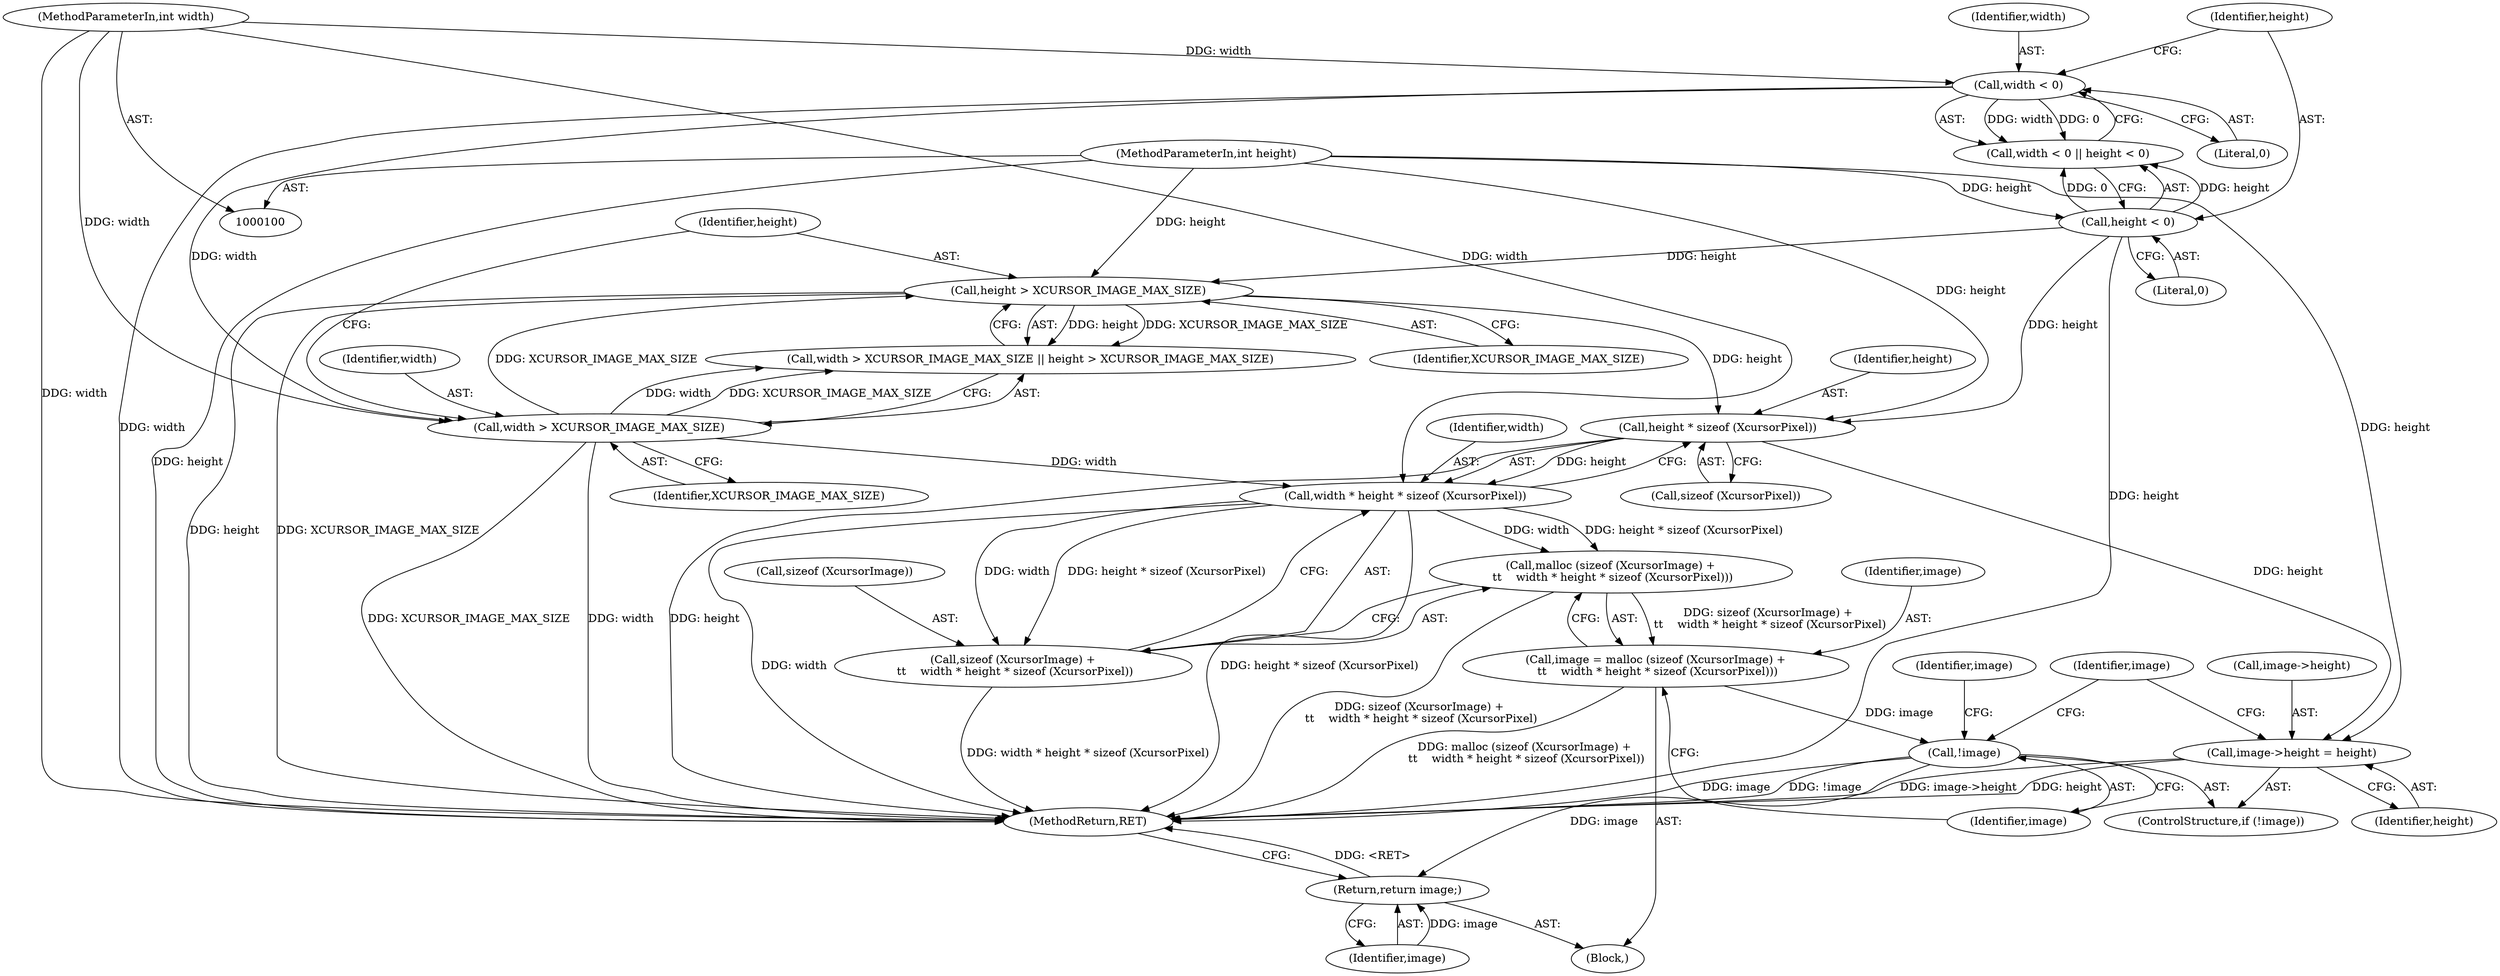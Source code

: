 digraph "0_wayland_5d201df72f3d4f4cb8b8f75f980169b03507da38@API" {
"1000133" [label="(Call,height * sizeof (XcursorPixel))"];
"1000120" [label="(Call,height > XCURSOR_IMAGE_MAX_SIZE)"];
"1000110" [label="(Call,height < 0)"];
"1000102" [label="(MethodParameterIn,int height)"];
"1000117" [label="(Call,width > XCURSOR_IMAGE_MAX_SIZE)"];
"1000107" [label="(Call,width < 0)"];
"1000101" [label="(MethodParameterIn,int width)"];
"1000131" [label="(Call,width * height * sizeof (XcursorPixel))"];
"1000127" [label="(Call,malloc (sizeof (XcursorImage) +\n \t\t    width * height * sizeof (XcursorPixel)))"];
"1000125" [label="(Call,image = malloc (sizeof (XcursorImage) +\n \t\t    width * height * sizeof (XcursorPixel)))"];
"1000138" [label="(Call,!image)"];
"1000150" [label="(Return,return image;)"];
"1000128" [label="(Call,sizeof (XcursorImage) +\n \t\t    width * height * sizeof (XcursorPixel))"];
"1000140" [label="(Call,image->height = height)"];
"1000147" [label="(Identifier,image)"];
"1000109" [label="(Literal,0)"];
"1000120" [label="(Call,height > XCURSOR_IMAGE_MAX_SIZE)"];
"1000142" [label="(Identifier,image)"];
"1000103" [label="(Block,)"];
"1000127" [label="(Call,malloc (sizeof (XcursorImage) +\n \t\t    width * height * sizeof (XcursorPixel)))"];
"1000134" [label="(Identifier,height)"];
"1000108" [label="(Identifier,width)"];
"1000137" [label="(ControlStructure,if (!image))"];
"1000111" [label="(Identifier,height)"];
"1000126" [label="(Identifier,image)"];
"1000133" [label="(Call,height * sizeof (XcursorPixel))"];
"1000138" [label="(Call,!image)"];
"1000151" [label="(Identifier,image)"];
"1000101" [label="(MethodParameterIn,int width)"];
"1000116" [label="(Call,width > XCURSOR_IMAGE_MAX_SIZE || height > XCURSOR_IMAGE_MAX_SIZE)"];
"1000131" [label="(Call,width * height * sizeof (XcursorPixel))"];
"1000132" [label="(Identifier,width)"];
"1000125" [label="(Call,image = malloc (sizeof (XcursorImage) +\n \t\t    width * height * sizeof (XcursorPixel)))"];
"1000102" [label="(MethodParameterIn,int height)"];
"1000129" [label="(Call,sizeof (XcursorImage))"];
"1000106" [label="(Call,width < 0 || height < 0)"];
"1000150" [label="(Return,return image;)"];
"1000135" [label="(Call,sizeof (XcursorPixel))"];
"1000144" [label="(Identifier,height)"];
"1000139" [label="(Identifier,image)"];
"1000112" [label="(Literal,0)"];
"1000119" [label="(Identifier,XCURSOR_IMAGE_MAX_SIZE)"];
"1000107" [label="(Call,width < 0)"];
"1000110" [label="(Call,height < 0)"];
"1000128" [label="(Call,sizeof (XcursorImage) +\n \t\t    width * height * sizeof (XcursorPixel))"];
"1000117" [label="(Call,width > XCURSOR_IMAGE_MAX_SIZE)"];
"1000122" [label="(Identifier,XCURSOR_IMAGE_MAX_SIZE)"];
"1000140" [label="(Call,image->height = height)"];
"1000121" [label="(Identifier,height)"];
"1000141" [label="(Call,image->height)"];
"1000152" [label="(MethodReturn,RET)"];
"1000118" [label="(Identifier,width)"];
"1000133" -> "1000131"  [label="AST: "];
"1000133" -> "1000135"  [label="CFG: "];
"1000134" -> "1000133"  [label="AST: "];
"1000135" -> "1000133"  [label="AST: "];
"1000131" -> "1000133"  [label="CFG: "];
"1000133" -> "1000152"  [label="DDG: height"];
"1000133" -> "1000131"  [label="DDG: height"];
"1000120" -> "1000133"  [label="DDG: height"];
"1000110" -> "1000133"  [label="DDG: height"];
"1000102" -> "1000133"  [label="DDG: height"];
"1000133" -> "1000140"  [label="DDG: height"];
"1000120" -> "1000116"  [label="AST: "];
"1000120" -> "1000122"  [label="CFG: "];
"1000121" -> "1000120"  [label="AST: "];
"1000122" -> "1000120"  [label="AST: "];
"1000116" -> "1000120"  [label="CFG: "];
"1000120" -> "1000152"  [label="DDG: height"];
"1000120" -> "1000152"  [label="DDG: XCURSOR_IMAGE_MAX_SIZE"];
"1000120" -> "1000116"  [label="DDG: height"];
"1000120" -> "1000116"  [label="DDG: XCURSOR_IMAGE_MAX_SIZE"];
"1000110" -> "1000120"  [label="DDG: height"];
"1000102" -> "1000120"  [label="DDG: height"];
"1000117" -> "1000120"  [label="DDG: XCURSOR_IMAGE_MAX_SIZE"];
"1000110" -> "1000106"  [label="AST: "];
"1000110" -> "1000112"  [label="CFG: "];
"1000111" -> "1000110"  [label="AST: "];
"1000112" -> "1000110"  [label="AST: "];
"1000106" -> "1000110"  [label="CFG: "];
"1000110" -> "1000152"  [label="DDG: height"];
"1000110" -> "1000106"  [label="DDG: height"];
"1000110" -> "1000106"  [label="DDG: 0"];
"1000102" -> "1000110"  [label="DDG: height"];
"1000102" -> "1000100"  [label="AST: "];
"1000102" -> "1000152"  [label="DDG: height"];
"1000102" -> "1000140"  [label="DDG: height"];
"1000117" -> "1000116"  [label="AST: "];
"1000117" -> "1000119"  [label="CFG: "];
"1000118" -> "1000117"  [label="AST: "];
"1000119" -> "1000117"  [label="AST: "];
"1000121" -> "1000117"  [label="CFG: "];
"1000116" -> "1000117"  [label="CFG: "];
"1000117" -> "1000152"  [label="DDG: width"];
"1000117" -> "1000152"  [label="DDG: XCURSOR_IMAGE_MAX_SIZE"];
"1000117" -> "1000116"  [label="DDG: width"];
"1000117" -> "1000116"  [label="DDG: XCURSOR_IMAGE_MAX_SIZE"];
"1000107" -> "1000117"  [label="DDG: width"];
"1000101" -> "1000117"  [label="DDG: width"];
"1000117" -> "1000131"  [label="DDG: width"];
"1000107" -> "1000106"  [label="AST: "];
"1000107" -> "1000109"  [label="CFG: "];
"1000108" -> "1000107"  [label="AST: "];
"1000109" -> "1000107"  [label="AST: "];
"1000111" -> "1000107"  [label="CFG: "];
"1000106" -> "1000107"  [label="CFG: "];
"1000107" -> "1000152"  [label="DDG: width"];
"1000107" -> "1000106"  [label="DDG: width"];
"1000107" -> "1000106"  [label="DDG: 0"];
"1000101" -> "1000107"  [label="DDG: width"];
"1000101" -> "1000100"  [label="AST: "];
"1000101" -> "1000152"  [label="DDG: width"];
"1000101" -> "1000131"  [label="DDG: width"];
"1000131" -> "1000128"  [label="AST: "];
"1000132" -> "1000131"  [label="AST: "];
"1000128" -> "1000131"  [label="CFG: "];
"1000131" -> "1000152"  [label="DDG: width"];
"1000131" -> "1000152"  [label="DDG: height * sizeof (XcursorPixel)"];
"1000131" -> "1000127"  [label="DDG: width"];
"1000131" -> "1000127"  [label="DDG: height * sizeof (XcursorPixel)"];
"1000131" -> "1000128"  [label="DDG: width"];
"1000131" -> "1000128"  [label="DDG: height * sizeof (XcursorPixel)"];
"1000127" -> "1000125"  [label="AST: "];
"1000127" -> "1000128"  [label="CFG: "];
"1000128" -> "1000127"  [label="AST: "];
"1000125" -> "1000127"  [label="CFG: "];
"1000127" -> "1000152"  [label="DDG: sizeof (XcursorImage) +\n \t\t    width * height * sizeof (XcursorPixel)"];
"1000127" -> "1000125"  [label="DDG: sizeof (XcursorImage) +\n \t\t    width * height * sizeof (XcursorPixel)"];
"1000125" -> "1000103"  [label="AST: "];
"1000126" -> "1000125"  [label="AST: "];
"1000139" -> "1000125"  [label="CFG: "];
"1000125" -> "1000152"  [label="DDG: malloc (sizeof (XcursorImage) +\n \t\t    width * height * sizeof (XcursorPixel))"];
"1000125" -> "1000138"  [label="DDG: image"];
"1000138" -> "1000137"  [label="AST: "];
"1000138" -> "1000139"  [label="CFG: "];
"1000139" -> "1000138"  [label="AST: "];
"1000142" -> "1000138"  [label="CFG: "];
"1000147" -> "1000138"  [label="CFG: "];
"1000138" -> "1000152"  [label="DDG: image"];
"1000138" -> "1000152"  [label="DDG: !image"];
"1000138" -> "1000150"  [label="DDG: image"];
"1000150" -> "1000103"  [label="AST: "];
"1000150" -> "1000151"  [label="CFG: "];
"1000151" -> "1000150"  [label="AST: "];
"1000152" -> "1000150"  [label="CFG: "];
"1000150" -> "1000152"  [label="DDG: <RET>"];
"1000151" -> "1000150"  [label="DDG: image"];
"1000129" -> "1000128"  [label="AST: "];
"1000128" -> "1000152"  [label="DDG: width * height * sizeof (XcursorPixel)"];
"1000140" -> "1000137"  [label="AST: "];
"1000140" -> "1000144"  [label="CFG: "];
"1000141" -> "1000140"  [label="AST: "];
"1000144" -> "1000140"  [label="AST: "];
"1000147" -> "1000140"  [label="CFG: "];
"1000140" -> "1000152"  [label="DDG: image->height"];
"1000140" -> "1000152"  [label="DDG: height"];
}
